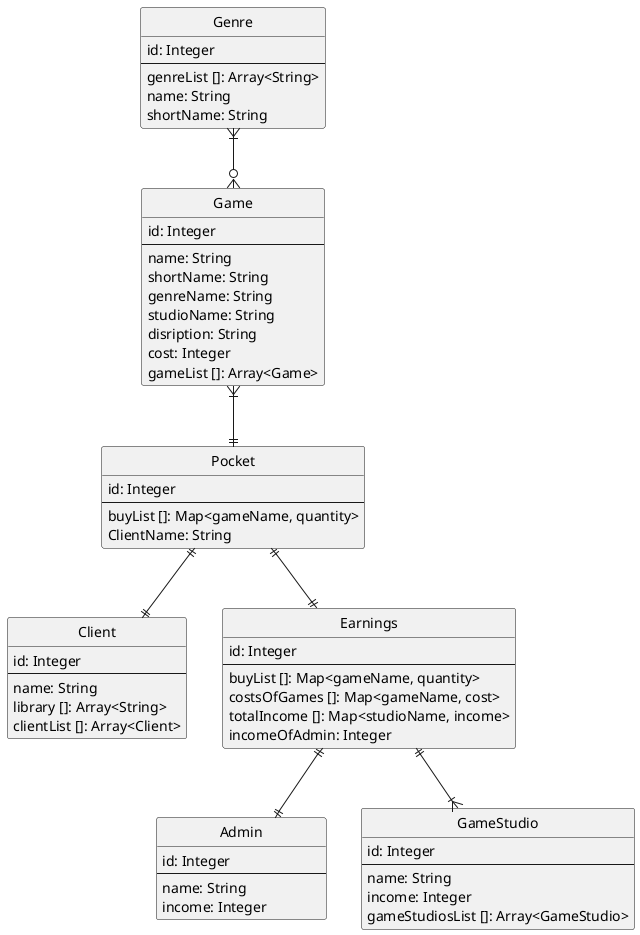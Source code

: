 @startuml

hide circle
    skinparam minClassWidth 170

    class Admin{
    id: Integer
    ---
    name: String
    income: Integer
    }
    
    class GameStudio{
    id: Integer
    ---
    name: String
    income: Integer
    gameStudiosList []: Array<GameStudio>
    }
    
    class Client{
    id: Integer
    ---
    name: String
    library []: Array<String>
    clientList []: Array<Client>
    }
    
    class Earnings{
    id: Integer
    ---
    buyList []: Map<gameName, quantity>
    costsOfGames []: Map<gameName, cost>
    totalIncome []: Map<studioName, income>
    incomeOfAdmin: Integer
    }
    
    class Game{
    id: Integer
    ---
    name: String
    shortName: String
    genreName: String
    studioName: String
    disription: String
    cost: Integer
    gameList []: Array<Game>
    }
    
    class Genre{
    id: Integer
    ---
    genreList []: Array<String>
    name: String
    shortName: String
    }
    
    class Pocket{
    id: Integer
    ---
    buyList []: Map<gameName, quantity>
    ClientName: String
    }
    
    Pocket ||--|| Client
    Genre }|--o{ Game
    Earnings ||--|{ GameStudio
    Earnings ||--|| Admin
    Pocket ||--|| Earnings
    Game }|--|| Pocket

@enduml
